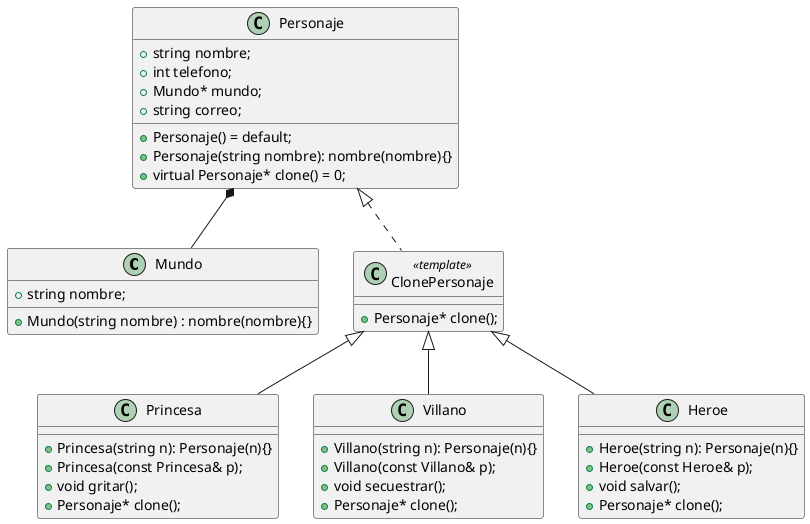 @startuml
Class Mundo {
  +Mundo(string nombre) : nombre(nombre){}
  +string nombre;
}

Class Personaje{
      +Personaje() = default;
      +Personaje(string nombre): nombre(nombre){}
      +string nombre;
      +int telefono;
      +Mundo* mundo;
      +string correo;
      +virtual Personaje* clone() = 0;
}

Class ClonePersonaje<<template>> {
  +Personaje* clone();
}

Class Princesa {
    +Princesa(string n): Personaje(n){}
    +Princesa(const Princesa& p);
    +void gritar();
    +Personaje* clone();
}

Class Villano {
  +Villano(string n): Personaje(n){}
  +Villano(const Villano& p);
  +void secuestrar();
  +Personaje* clone();
}

Class Heroe {
  +Heroe(string n): Personaje(n){}
  +Heroe(const Heroe& p);
  +void salvar();
  +Personaje* clone();
}

ClonePersonaje <|-- Heroe
ClonePersonaje <|-- Princesa
ClonePersonaje <|-- Villano
Personaje <|.. ClonePersonaje
Personaje *-- Mundo

@enduml
